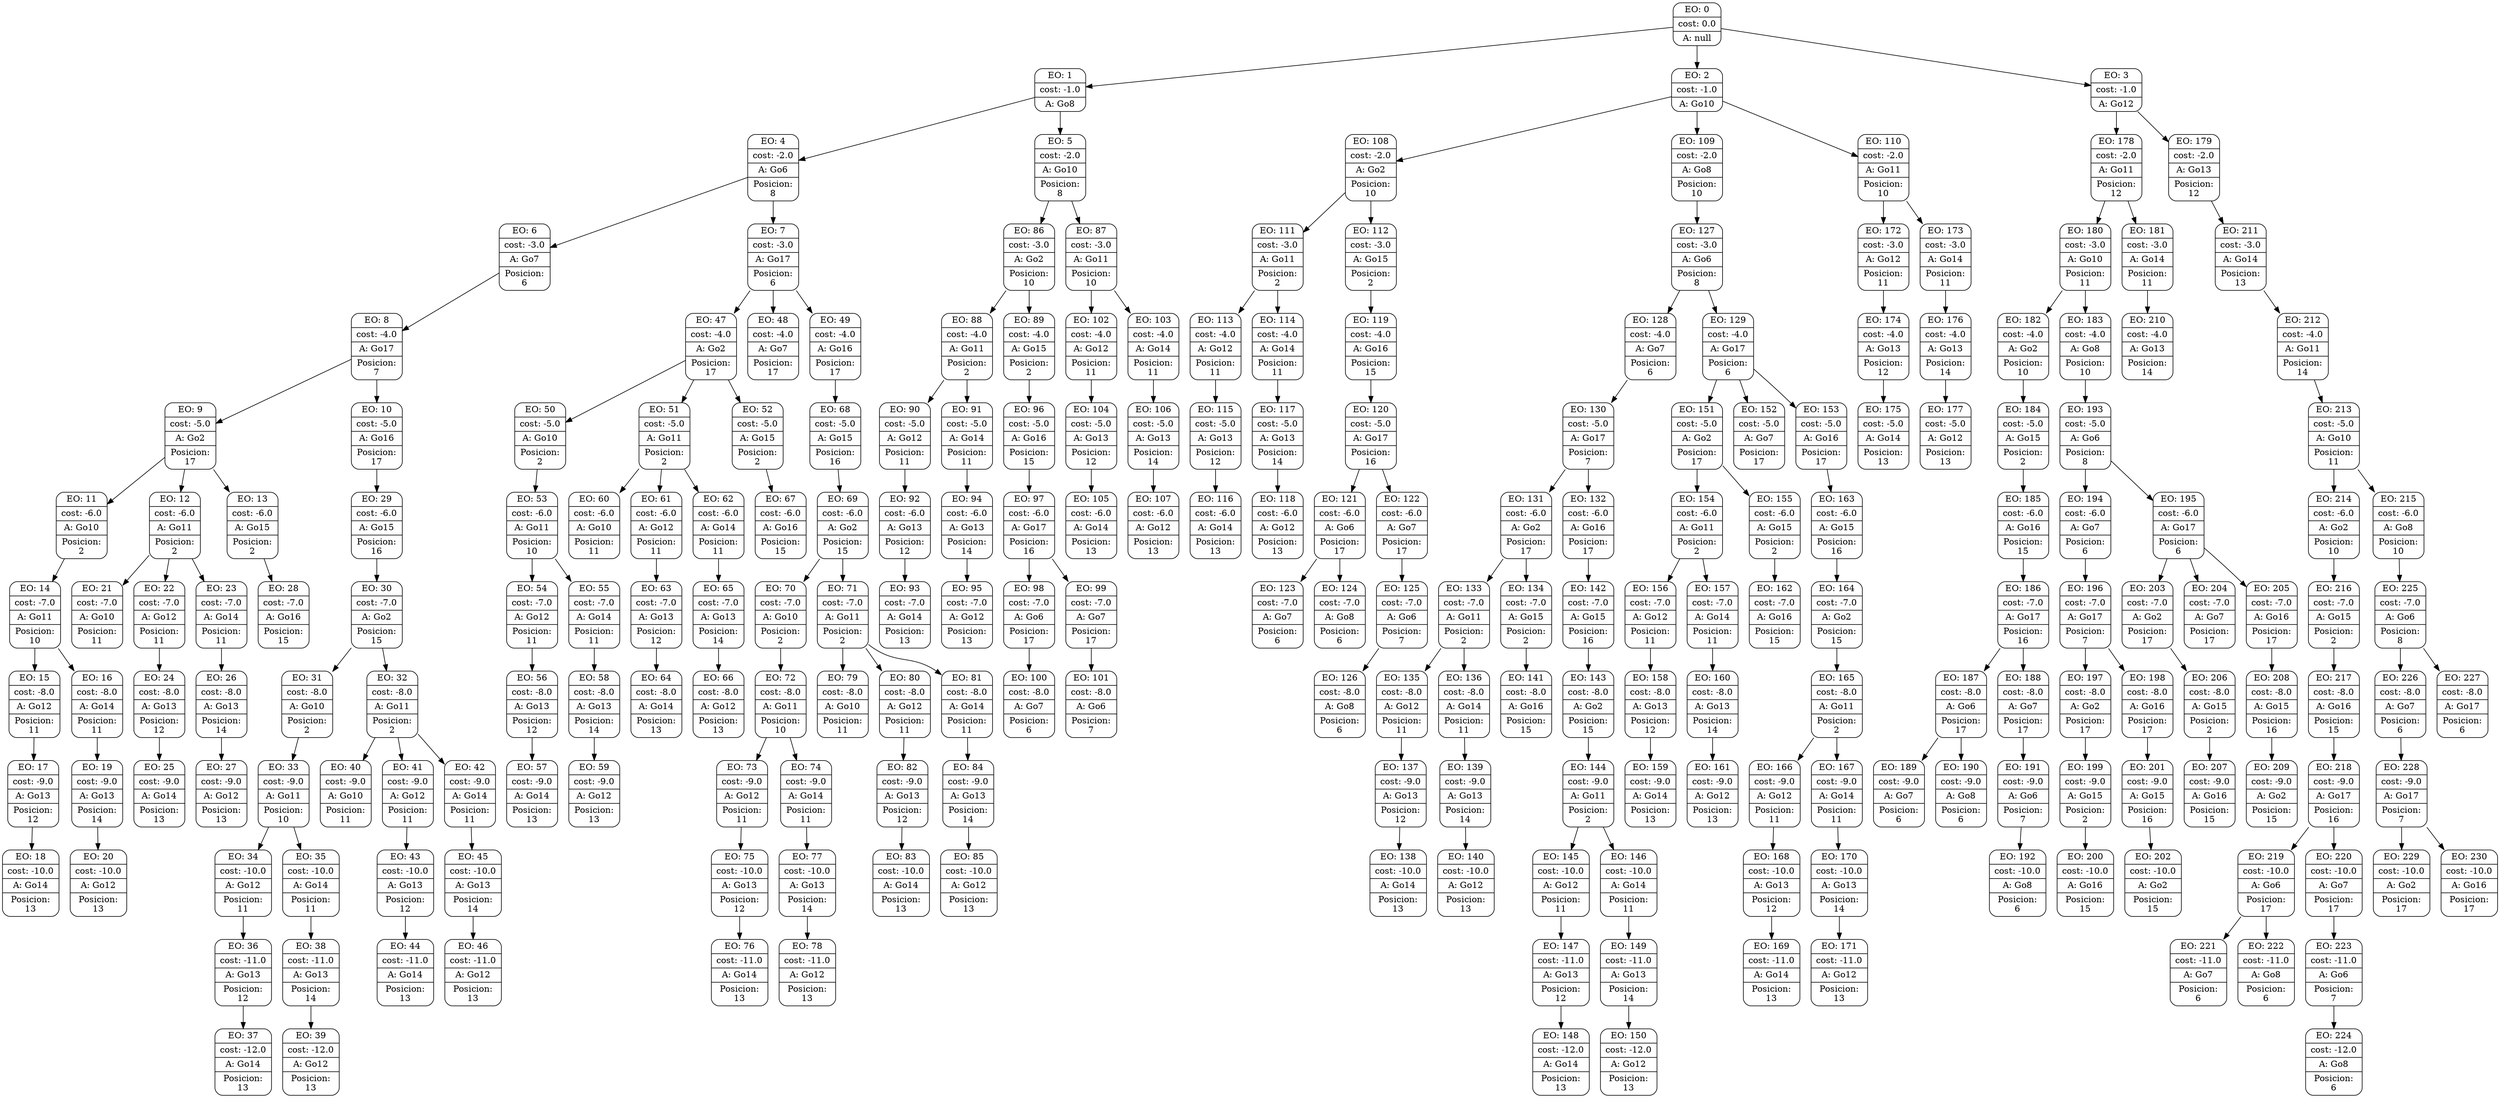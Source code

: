 digraph g {
node [shape = Mrecord];
nodo0[label="{EO: 0|cost: 0.0|A: null}"]
nodo1[label="{EO: 1|cost: -1.0|A: Go8}"]
nodo4[label="{EO: 4|cost: -2.0|A: Go6|Posicion:\n8}"]
nodo6[label="{EO: 6|cost: -3.0|A: Go7|Posicion:\n6}"]
nodo8[label="{EO: 8|cost: -4.0|A: Go17|Posicion:\n7}"]
nodo9[label="{EO: 9|cost: -5.0|A: Go2|Posicion:\n17}"]
nodo11[label="{EO: 11|cost: -6.0|A: Go10|Posicion:\n2}"]
nodo14[label="{EO: 14|cost: -7.0|A: Go11|Posicion:\n10}"]
nodo15[label="{EO: 15|cost: -8.0|A: Go12|Posicion:\n11}"]
nodo17[label="{EO: 17|cost: -9.0|A: Go13|Posicion:\n12}"]
nodo18[label="{EO: 18|cost: -10.0|A: Go14|Posicion:\n13}"]

nodo17 -> nodo18;

nodo15 -> nodo17;

nodo14 -> nodo15;
nodo16[label="{EO: 16|cost: -8.0|A: Go14|Posicion:\n11}"]
nodo19[label="{EO: 19|cost: -9.0|A: Go13|Posicion:\n14}"]
nodo20[label="{EO: 20|cost: -10.0|A: Go12|Posicion:\n13}"]

nodo19 -> nodo20;

nodo16 -> nodo19;

nodo14 -> nodo16;

nodo11 -> nodo14;

nodo9 -> nodo11;
nodo12[label="{EO: 12|cost: -6.0|A: Go11|Posicion:\n2}"]
nodo21[label="{EO: 21|cost: -7.0|A: Go10|Posicion:\n11}"]

nodo12 -> nodo21;
nodo22[label="{EO: 22|cost: -7.0|A: Go12|Posicion:\n11}"]
nodo24[label="{EO: 24|cost: -8.0|A: Go13|Posicion:\n12}"]
nodo25[label="{EO: 25|cost: -9.0|A: Go14|Posicion:\n13}"]

nodo24 -> nodo25;

nodo22 -> nodo24;

nodo12 -> nodo22;
nodo23[label="{EO: 23|cost: -7.0|A: Go14|Posicion:\n11}"]
nodo26[label="{EO: 26|cost: -8.0|A: Go13|Posicion:\n14}"]
nodo27[label="{EO: 27|cost: -9.0|A: Go12|Posicion:\n13}"]

nodo26 -> nodo27;

nodo23 -> nodo26;

nodo12 -> nodo23;

nodo9 -> nodo12;
nodo13[label="{EO: 13|cost: -6.0|A: Go15|Posicion:\n2}"]
nodo28[label="{EO: 28|cost: -7.0|A: Go16|Posicion:\n15}"]

nodo13 -> nodo28;

nodo9 -> nodo13;

nodo8 -> nodo9;
nodo10[label="{EO: 10|cost: -5.0|A: Go16|Posicion:\n17}"]
nodo29[label="{EO: 29|cost: -6.0|A: Go15|Posicion:\n16}"]
nodo30[label="{EO: 30|cost: -7.0|A: Go2|Posicion:\n15}"]
nodo31[label="{EO: 31|cost: -8.0|A: Go10|Posicion:\n2}"]
nodo33[label="{EO: 33|cost: -9.0|A: Go11|Posicion:\n10}"]
nodo34[label="{EO: 34|cost: -10.0|A: Go12|Posicion:\n11}"]
nodo36[label="{EO: 36|cost: -11.0|A: Go13|Posicion:\n12}"]
nodo37[label="{EO: 37|cost: -12.0|A: Go14|Posicion:\n13}"]

nodo36 -> nodo37;

nodo34 -> nodo36;

nodo33 -> nodo34;
nodo35[label="{EO: 35|cost: -10.0|A: Go14|Posicion:\n11}"]
nodo38[label="{EO: 38|cost: -11.0|A: Go13|Posicion:\n14}"]
nodo39[label="{EO: 39|cost: -12.0|A: Go12|Posicion:\n13}"]

nodo38 -> nodo39;

nodo35 -> nodo38;

nodo33 -> nodo35;

nodo31 -> nodo33;

nodo30 -> nodo31;
nodo32[label="{EO: 32|cost: -8.0|A: Go11|Posicion:\n2}"]
nodo40[label="{EO: 40|cost: -9.0|A: Go10|Posicion:\n11}"]

nodo32 -> nodo40;
nodo41[label="{EO: 41|cost: -9.0|A: Go12|Posicion:\n11}"]
nodo43[label="{EO: 43|cost: -10.0|A: Go13|Posicion:\n12}"]
nodo44[label="{EO: 44|cost: -11.0|A: Go14|Posicion:\n13}"]

nodo43 -> nodo44;

nodo41 -> nodo43;

nodo32 -> nodo41;
nodo42[label="{EO: 42|cost: -9.0|A: Go14|Posicion:\n11}"]
nodo45[label="{EO: 45|cost: -10.0|A: Go13|Posicion:\n14}"]
nodo46[label="{EO: 46|cost: -11.0|A: Go12|Posicion:\n13}"]

nodo45 -> nodo46;

nodo42 -> nodo45;

nodo32 -> nodo42;

nodo30 -> nodo32;

nodo29 -> nodo30;

nodo10 -> nodo29;

nodo8 -> nodo10;

nodo6 -> nodo8;

nodo4 -> nodo6;
nodo7[label="{EO: 7|cost: -3.0|A: Go17|Posicion:\n6}"]
nodo47[label="{EO: 47|cost: -4.0|A: Go2|Posicion:\n17}"]
nodo50[label="{EO: 50|cost: -5.0|A: Go10|Posicion:\n2}"]
nodo53[label="{EO: 53|cost: -6.0|A: Go11|Posicion:\n10}"]
nodo54[label="{EO: 54|cost: -7.0|A: Go12|Posicion:\n11}"]
nodo56[label="{EO: 56|cost: -8.0|A: Go13|Posicion:\n12}"]
nodo57[label="{EO: 57|cost: -9.0|A: Go14|Posicion:\n13}"]

nodo56 -> nodo57;

nodo54 -> nodo56;

nodo53 -> nodo54;
nodo55[label="{EO: 55|cost: -7.0|A: Go14|Posicion:\n11}"]
nodo58[label="{EO: 58|cost: -8.0|A: Go13|Posicion:\n14}"]
nodo59[label="{EO: 59|cost: -9.0|A: Go12|Posicion:\n13}"]

nodo58 -> nodo59;

nodo55 -> nodo58;

nodo53 -> nodo55;

nodo50 -> nodo53;

nodo47 -> nodo50;
nodo51[label="{EO: 51|cost: -5.0|A: Go11|Posicion:\n2}"]
nodo60[label="{EO: 60|cost: -6.0|A: Go10|Posicion:\n11}"]

nodo51 -> nodo60;
nodo61[label="{EO: 61|cost: -6.0|A: Go12|Posicion:\n11}"]
nodo63[label="{EO: 63|cost: -7.0|A: Go13|Posicion:\n12}"]
nodo64[label="{EO: 64|cost: -8.0|A: Go14|Posicion:\n13}"]

nodo63 -> nodo64;

nodo61 -> nodo63;

nodo51 -> nodo61;
nodo62[label="{EO: 62|cost: -6.0|A: Go14|Posicion:\n11}"]
nodo65[label="{EO: 65|cost: -7.0|A: Go13|Posicion:\n14}"]
nodo66[label="{EO: 66|cost: -8.0|A: Go12|Posicion:\n13}"]

nodo65 -> nodo66;

nodo62 -> nodo65;

nodo51 -> nodo62;

nodo47 -> nodo51;
nodo52[label="{EO: 52|cost: -5.0|A: Go15|Posicion:\n2}"]
nodo67[label="{EO: 67|cost: -6.0|A: Go16|Posicion:\n15}"]

nodo52 -> nodo67;

nodo47 -> nodo52;

nodo7 -> nodo47;
nodo48[label="{EO: 48|cost: -4.0|A: Go7|Posicion:\n17}"]

nodo7 -> nodo48;
nodo49[label="{EO: 49|cost: -4.0|A: Go16|Posicion:\n17}"]
nodo68[label="{EO: 68|cost: -5.0|A: Go15|Posicion:\n16}"]
nodo69[label="{EO: 69|cost: -6.0|A: Go2|Posicion:\n15}"]
nodo70[label="{EO: 70|cost: -7.0|A: Go10|Posicion:\n2}"]
nodo72[label="{EO: 72|cost: -8.0|A: Go11|Posicion:\n10}"]
nodo73[label="{EO: 73|cost: -9.0|A: Go12|Posicion:\n11}"]
nodo75[label="{EO: 75|cost: -10.0|A: Go13|Posicion:\n12}"]
nodo76[label="{EO: 76|cost: -11.0|A: Go14|Posicion:\n13}"]

nodo75 -> nodo76;

nodo73 -> nodo75;

nodo72 -> nodo73;
nodo74[label="{EO: 74|cost: -9.0|A: Go14|Posicion:\n11}"]
nodo77[label="{EO: 77|cost: -10.0|A: Go13|Posicion:\n14}"]
nodo78[label="{EO: 78|cost: -11.0|A: Go12|Posicion:\n13}"]

nodo77 -> nodo78;

nodo74 -> nodo77;

nodo72 -> nodo74;

nodo70 -> nodo72;

nodo69 -> nodo70;
nodo71[label="{EO: 71|cost: -7.0|A: Go11|Posicion:\n2}"]
nodo79[label="{EO: 79|cost: -8.0|A: Go10|Posicion:\n11}"]

nodo71 -> nodo79;
nodo80[label="{EO: 80|cost: -8.0|A: Go12|Posicion:\n11}"]
nodo82[label="{EO: 82|cost: -9.0|A: Go13|Posicion:\n12}"]
nodo83[label="{EO: 83|cost: -10.0|A: Go14|Posicion:\n13}"]

nodo82 -> nodo83;

nodo80 -> nodo82;

nodo71 -> nodo80;
nodo81[label="{EO: 81|cost: -8.0|A: Go14|Posicion:\n11}"]
nodo84[label="{EO: 84|cost: -9.0|A: Go13|Posicion:\n14}"]
nodo85[label="{EO: 85|cost: -10.0|A: Go12|Posicion:\n13}"]

nodo84 -> nodo85;

nodo81 -> nodo84;

nodo71 -> nodo81;

nodo69 -> nodo71;

nodo68 -> nodo69;

nodo49 -> nodo68;

nodo7 -> nodo49;

nodo4 -> nodo7;

nodo1 -> nodo4;
nodo5[label="{EO: 5|cost: -2.0|A: Go10|Posicion:\n8}"]
nodo86[label="{EO: 86|cost: -3.0|A: Go2|Posicion:\n10}"]
nodo88[label="{EO: 88|cost: -4.0|A: Go11|Posicion:\n2}"]
nodo90[label="{EO: 90|cost: -5.0|A: Go12|Posicion:\n11}"]
nodo92[label="{EO: 92|cost: -6.0|A: Go13|Posicion:\n12}"]
nodo93[label="{EO: 93|cost: -7.0|A: Go14|Posicion:\n13}"]

nodo92 -> nodo93;

nodo90 -> nodo92;

nodo88 -> nodo90;
nodo91[label="{EO: 91|cost: -5.0|A: Go14|Posicion:\n11}"]
nodo94[label="{EO: 94|cost: -6.0|A: Go13|Posicion:\n14}"]
nodo95[label="{EO: 95|cost: -7.0|A: Go12|Posicion:\n13}"]

nodo94 -> nodo95;

nodo91 -> nodo94;

nodo88 -> nodo91;

nodo86 -> nodo88;
nodo89[label="{EO: 89|cost: -4.0|A: Go15|Posicion:\n2}"]
nodo96[label="{EO: 96|cost: -5.0|A: Go16|Posicion:\n15}"]
nodo97[label="{EO: 97|cost: -6.0|A: Go17|Posicion:\n16}"]
nodo98[label="{EO: 98|cost: -7.0|A: Go6|Posicion:\n17}"]
nodo100[label="{EO: 100|cost: -8.0|A: Go7|Posicion:\n6}"]

nodo98 -> nodo100;

nodo97 -> nodo98;
nodo99[label="{EO: 99|cost: -7.0|A: Go7|Posicion:\n17}"]
nodo101[label="{EO: 101|cost: -8.0|A: Go6|Posicion:\n7}"]

nodo99 -> nodo101;

nodo97 -> nodo99;

nodo96 -> nodo97;

nodo89 -> nodo96;

nodo86 -> nodo89;

nodo5 -> nodo86;
nodo87[label="{EO: 87|cost: -3.0|A: Go11|Posicion:\n10}"]
nodo102[label="{EO: 102|cost: -4.0|A: Go12|Posicion:\n11}"]
nodo104[label="{EO: 104|cost: -5.0|A: Go13|Posicion:\n12}"]
nodo105[label="{EO: 105|cost: -6.0|A: Go14|Posicion:\n13}"]

nodo104 -> nodo105;

nodo102 -> nodo104;

nodo87 -> nodo102;
nodo103[label="{EO: 103|cost: -4.0|A: Go14|Posicion:\n11}"]
nodo106[label="{EO: 106|cost: -5.0|A: Go13|Posicion:\n14}"]
nodo107[label="{EO: 107|cost: -6.0|A: Go12|Posicion:\n13}"]

nodo106 -> nodo107;

nodo103 -> nodo106;

nodo87 -> nodo103;

nodo5 -> nodo87;

nodo1 -> nodo5;

nodo0 -> nodo1;
nodo2[label="{EO: 2|cost: -1.0|A: Go10}"]
nodo108[label="{EO: 108|cost: -2.0|A: Go2|Posicion:\n10}"]
nodo111[label="{EO: 111|cost: -3.0|A: Go11|Posicion:\n2}"]
nodo113[label="{EO: 113|cost: -4.0|A: Go12|Posicion:\n11}"]
nodo115[label="{EO: 115|cost: -5.0|A: Go13|Posicion:\n12}"]
nodo116[label="{EO: 116|cost: -6.0|A: Go14|Posicion:\n13}"]

nodo115 -> nodo116;

nodo113 -> nodo115;

nodo111 -> nodo113;
nodo114[label="{EO: 114|cost: -4.0|A: Go14|Posicion:\n11}"]
nodo117[label="{EO: 117|cost: -5.0|A: Go13|Posicion:\n14}"]
nodo118[label="{EO: 118|cost: -6.0|A: Go12|Posicion:\n13}"]

nodo117 -> nodo118;

nodo114 -> nodo117;

nodo111 -> nodo114;

nodo108 -> nodo111;
nodo112[label="{EO: 112|cost: -3.0|A: Go15|Posicion:\n2}"]
nodo119[label="{EO: 119|cost: -4.0|A: Go16|Posicion:\n15}"]
nodo120[label="{EO: 120|cost: -5.0|A: Go17|Posicion:\n16}"]
nodo121[label="{EO: 121|cost: -6.0|A: Go6|Posicion:\n17}"]
nodo123[label="{EO: 123|cost: -7.0|A: Go7|Posicion:\n6}"]

nodo121 -> nodo123;
nodo124[label="{EO: 124|cost: -7.0|A: Go8|Posicion:\n6}"]

nodo121 -> nodo124;

nodo120 -> nodo121;
nodo122[label="{EO: 122|cost: -6.0|A: Go7|Posicion:\n17}"]
nodo125[label="{EO: 125|cost: -7.0|A: Go6|Posicion:\n7}"]
nodo126[label="{EO: 126|cost: -8.0|A: Go8|Posicion:\n6}"]

nodo125 -> nodo126;

nodo122 -> nodo125;

nodo120 -> nodo122;

nodo119 -> nodo120;

nodo112 -> nodo119;

nodo108 -> nodo112;

nodo2 -> nodo108;
nodo109[label="{EO: 109|cost: -2.0|A: Go8|Posicion:\n10}"]
nodo127[label="{EO: 127|cost: -3.0|A: Go6|Posicion:\n8}"]
nodo128[label="{EO: 128|cost: -4.0|A: Go7|Posicion:\n6}"]
nodo130[label="{EO: 130|cost: -5.0|A: Go17|Posicion:\n7}"]
nodo131[label="{EO: 131|cost: -6.0|A: Go2|Posicion:\n17}"]
nodo133[label="{EO: 133|cost: -7.0|A: Go11|Posicion:\n2}"]
nodo135[label="{EO: 135|cost: -8.0|A: Go12|Posicion:\n11}"]
nodo137[label="{EO: 137|cost: -9.0|A: Go13|Posicion:\n12}"]
nodo138[label="{EO: 138|cost: -10.0|A: Go14|Posicion:\n13}"]

nodo137 -> nodo138;

nodo135 -> nodo137;

nodo133 -> nodo135;
nodo136[label="{EO: 136|cost: -8.0|A: Go14|Posicion:\n11}"]
nodo139[label="{EO: 139|cost: -9.0|A: Go13|Posicion:\n14}"]
nodo140[label="{EO: 140|cost: -10.0|A: Go12|Posicion:\n13}"]

nodo139 -> nodo140;

nodo136 -> nodo139;

nodo133 -> nodo136;

nodo131 -> nodo133;
nodo134[label="{EO: 134|cost: -7.0|A: Go15|Posicion:\n2}"]
nodo141[label="{EO: 141|cost: -8.0|A: Go16|Posicion:\n15}"]

nodo134 -> nodo141;

nodo131 -> nodo134;

nodo130 -> nodo131;
nodo132[label="{EO: 132|cost: -6.0|A: Go16|Posicion:\n17}"]
nodo142[label="{EO: 142|cost: -7.0|A: Go15|Posicion:\n16}"]
nodo143[label="{EO: 143|cost: -8.0|A: Go2|Posicion:\n15}"]
nodo144[label="{EO: 144|cost: -9.0|A: Go11|Posicion:\n2}"]
nodo145[label="{EO: 145|cost: -10.0|A: Go12|Posicion:\n11}"]
nodo147[label="{EO: 147|cost: -11.0|A: Go13|Posicion:\n12}"]
nodo148[label="{EO: 148|cost: -12.0|A: Go14|Posicion:\n13}"]

nodo147 -> nodo148;

nodo145 -> nodo147;

nodo144 -> nodo145;
nodo146[label="{EO: 146|cost: -10.0|A: Go14|Posicion:\n11}"]
nodo149[label="{EO: 149|cost: -11.0|A: Go13|Posicion:\n14}"]
nodo150[label="{EO: 150|cost: -12.0|A: Go12|Posicion:\n13}"]

nodo149 -> nodo150;

nodo146 -> nodo149;

nodo144 -> nodo146;

nodo143 -> nodo144;

nodo142 -> nodo143;

nodo132 -> nodo142;

nodo130 -> nodo132;

nodo128 -> nodo130;

nodo127 -> nodo128;
nodo129[label="{EO: 129|cost: -4.0|A: Go17|Posicion:\n6}"]
nodo151[label="{EO: 151|cost: -5.0|A: Go2|Posicion:\n17}"]
nodo154[label="{EO: 154|cost: -6.0|A: Go11|Posicion:\n2}"]
nodo156[label="{EO: 156|cost: -7.0|A: Go12|Posicion:\n11}"]
nodo158[label="{EO: 158|cost: -8.0|A: Go13|Posicion:\n12}"]
nodo159[label="{EO: 159|cost: -9.0|A: Go14|Posicion:\n13}"]

nodo158 -> nodo159;

nodo156 -> nodo158;

nodo154 -> nodo156;
nodo157[label="{EO: 157|cost: -7.0|A: Go14|Posicion:\n11}"]
nodo160[label="{EO: 160|cost: -8.0|A: Go13|Posicion:\n14}"]
nodo161[label="{EO: 161|cost: -9.0|A: Go12|Posicion:\n13}"]

nodo160 -> nodo161;

nodo157 -> nodo160;

nodo154 -> nodo157;

nodo151 -> nodo154;
nodo155[label="{EO: 155|cost: -6.0|A: Go15|Posicion:\n2}"]
nodo162[label="{EO: 162|cost: -7.0|A: Go16|Posicion:\n15}"]

nodo155 -> nodo162;

nodo151 -> nodo155;

nodo129 -> nodo151;
nodo152[label="{EO: 152|cost: -5.0|A: Go7|Posicion:\n17}"]

nodo129 -> nodo152;
nodo153[label="{EO: 153|cost: -5.0|A: Go16|Posicion:\n17}"]
nodo163[label="{EO: 163|cost: -6.0|A: Go15|Posicion:\n16}"]
nodo164[label="{EO: 164|cost: -7.0|A: Go2|Posicion:\n15}"]
nodo165[label="{EO: 165|cost: -8.0|A: Go11|Posicion:\n2}"]
nodo166[label="{EO: 166|cost: -9.0|A: Go12|Posicion:\n11}"]
nodo168[label="{EO: 168|cost: -10.0|A: Go13|Posicion:\n12}"]
nodo169[label="{EO: 169|cost: -11.0|A: Go14|Posicion:\n13}"]

nodo168 -> nodo169;

nodo166 -> nodo168;

nodo165 -> nodo166;
nodo167[label="{EO: 167|cost: -9.0|A: Go14|Posicion:\n11}"]
nodo170[label="{EO: 170|cost: -10.0|A: Go13|Posicion:\n14}"]
nodo171[label="{EO: 171|cost: -11.0|A: Go12|Posicion:\n13}"]

nodo170 -> nodo171;

nodo167 -> nodo170;

nodo165 -> nodo167;

nodo164 -> nodo165;

nodo163 -> nodo164;

nodo153 -> nodo163;

nodo129 -> nodo153;

nodo127 -> nodo129;

nodo109 -> nodo127;

nodo2 -> nodo109;
nodo110[label="{EO: 110|cost: -2.0|A: Go11|Posicion:\n10}"]
nodo172[label="{EO: 172|cost: -3.0|A: Go12|Posicion:\n11}"]
nodo174[label="{EO: 174|cost: -4.0|A: Go13|Posicion:\n12}"]
nodo175[label="{EO: 175|cost: -5.0|A: Go14|Posicion:\n13}"]

nodo174 -> nodo175;

nodo172 -> nodo174;

nodo110 -> nodo172;
nodo173[label="{EO: 173|cost: -3.0|A: Go14|Posicion:\n11}"]
nodo176[label="{EO: 176|cost: -4.0|A: Go13|Posicion:\n14}"]
nodo177[label="{EO: 177|cost: -5.0|A: Go12|Posicion:\n13}"]

nodo176 -> nodo177;

nodo173 -> nodo176;

nodo110 -> nodo173;

nodo2 -> nodo110;

nodo0 -> nodo2;
nodo3[label="{EO: 3|cost: -1.0|A: Go12}"]
nodo178[label="{EO: 178|cost: -2.0|A: Go11|Posicion:\n12}"]
nodo180[label="{EO: 180|cost: -3.0|A: Go10|Posicion:\n11}"]
nodo182[label="{EO: 182|cost: -4.0|A: Go2|Posicion:\n10}"]
nodo184[label="{EO: 184|cost: -5.0|A: Go15|Posicion:\n2}"]
nodo185[label="{EO: 185|cost: -6.0|A: Go16|Posicion:\n15}"]
nodo186[label="{EO: 186|cost: -7.0|A: Go17|Posicion:\n16}"]
nodo187[label="{EO: 187|cost: -8.0|A: Go6|Posicion:\n17}"]
nodo189[label="{EO: 189|cost: -9.0|A: Go7|Posicion:\n6}"]

nodo187 -> nodo189;
nodo190[label="{EO: 190|cost: -9.0|A: Go8|Posicion:\n6}"]

nodo187 -> nodo190;

nodo186 -> nodo187;
nodo188[label="{EO: 188|cost: -8.0|A: Go7|Posicion:\n17}"]
nodo191[label="{EO: 191|cost: -9.0|A: Go6|Posicion:\n7}"]
nodo192[label="{EO: 192|cost: -10.0|A: Go8|Posicion:\n6}"]

nodo191 -> nodo192;

nodo188 -> nodo191;

nodo186 -> nodo188;

nodo185 -> nodo186;

nodo184 -> nodo185;

nodo182 -> nodo184;

nodo180 -> nodo182;
nodo183[label="{EO: 183|cost: -4.0|A: Go8|Posicion:\n10}"]
nodo193[label="{EO: 193|cost: -5.0|A: Go6|Posicion:\n8}"]
nodo194[label="{EO: 194|cost: -6.0|A: Go7|Posicion:\n6}"]
nodo196[label="{EO: 196|cost: -7.0|A: Go17|Posicion:\n7}"]
nodo197[label="{EO: 197|cost: -8.0|A: Go2|Posicion:\n17}"]
nodo199[label="{EO: 199|cost: -9.0|A: Go15|Posicion:\n2}"]
nodo200[label="{EO: 200|cost: -10.0|A: Go16|Posicion:\n15}"]

nodo199 -> nodo200;

nodo197 -> nodo199;

nodo196 -> nodo197;
nodo198[label="{EO: 198|cost: -8.0|A: Go16|Posicion:\n17}"]
nodo201[label="{EO: 201|cost: -9.0|A: Go15|Posicion:\n16}"]
nodo202[label="{EO: 202|cost: -10.0|A: Go2|Posicion:\n15}"]

nodo201 -> nodo202;

nodo198 -> nodo201;

nodo196 -> nodo198;

nodo194 -> nodo196;

nodo193 -> nodo194;
nodo195[label="{EO: 195|cost: -6.0|A: Go17|Posicion:\n6}"]
nodo203[label="{EO: 203|cost: -7.0|A: Go2|Posicion:\n17}"]
nodo206[label="{EO: 206|cost: -8.0|A: Go15|Posicion:\n2}"]
nodo207[label="{EO: 207|cost: -9.0|A: Go16|Posicion:\n15}"]

nodo206 -> nodo207;

nodo203 -> nodo206;

nodo195 -> nodo203;
nodo204[label="{EO: 204|cost: -7.0|A: Go7|Posicion:\n17}"]

nodo195 -> nodo204;
nodo205[label="{EO: 205|cost: -7.0|A: Go16|Posicion:\n17}"]
nodo208[label="{EO: 208|cost: -8.0|A: Go15|Posicion:\n16}"]
nodo209[label="{EO: 209|cost: -9.0|A: Go2|Posicion:\n15}"]

nodo208 -> nodo209;

nodo205 -> nodo208;

nodo195 -> nodo205;

nodo193 -> nodo195;

nodo183 -> nodo193;

nodo180 -> nodo183;

nodo178 -> nodo180;
nodo181[label="{EO: 181|cost: -3.0|A: Go14|Posicion:\n11}"]
nodo210[label="{EO: 210|cost: -4.0|A: Go13|Posicion:\n14}"]

nodo181 -> nodo210;

nodo178 -> nodo181;

nodo3 -> nodo178;
nodo179[label="{EO: 179|cost: -2.0|A: Go13|Posicion:\n12}"]
nodo211[label="{EO: 211|cost: -3.0|A: Go14|Posicion:\n13}"]
nodo212[label="{EO: 212|cost: -4.0|A: Go11|Posicion:\n14}"]
nodo213[label="{EO: 213|cost: -5.0|A: Go10|Posicion:\n11}"]
nodo214[label="{EO: 214|cost: -6.0|A: Go2|Posicion:\n10}"]
nodo216[label="{EO: 216|cost: -7.0|A: Go15|Posicion:\n2}"]
nodo217[label="{EO: 217|cost: -8.0|A: Go16|Posicion:\n15}"]
nodo218[label="{EO: 218|cost: -9.0|A: Go17|Posicion:\n16}"]
nodo219[label="{EO: 219|cost: -10.0|A: Go6|Posicion:\n17}"]
nodo221[label="{EO: 221|cost: -11.0|A: Go7|Posicion:\n6}"]

nodo219 -> nodo221;
nodo222[label="{EO: 222|cost: -11.0|A: Go8|Posicion:\n6}"]

nodo219 -> nodo222;

nodo218 -> nodo219;
nodo220[label="{EO: 220|cost: -10.0|A: Go7|Posicion:\n17}"]
nodo223[label="{EO: 223|cost: -11.0|A: Go6|Posicion:\n7}"]
nodo224[label="{EO: 224|cost: -12.0|A: Go8|Posicion:\n6}"]

nodo223 -> nodo224;

nodo220 -> nodo223;

nodo218 -> nodo220;

nodo217 -> nodo218;

nodo216 -> nodo217;

nodo214 -> nodo216;

nodo213 -> nodo214;
nodo215[label="{EO: 215|cost: -6.0|A: Go8|Posicion:\n10}"]
nodo225[label="{EO: 225|cost: -7.0|A: Go6|Posicion:\n8}"]
nodo226[label="{EO: 226|cost: -8.0|A: Go7|Posicion:\n6}"]
nodo228[label="{EO: 228|cost: -9.0|A: Go17|Posicion:\n7}"]
nodo229[label="{EO: 229|cost: -10.0|A: Go2|Posicion:\n17}"]

nodo228 -> nodo229;
nodo230[label="{EO: 230|cost: -10.0|A: Go16|Posicion:\n17}"]

nodo228 -> nodo230;

nodo226 -> nodo228;

nodo225 -> nodo226;
nodo227[label="{EO: 227|cost: -8.0|A: Go17|Posicion:\n6}"]

nodo225 -> nodo227;

nodo215 -> nodo225;

nodo213 -> nodo215;

nodo212 -> nodo213;

nodo211 -> nodo212;

nodo179 -> nodo211;

nodo3 -> nodo179;

nodo0 -> nodo3;


}